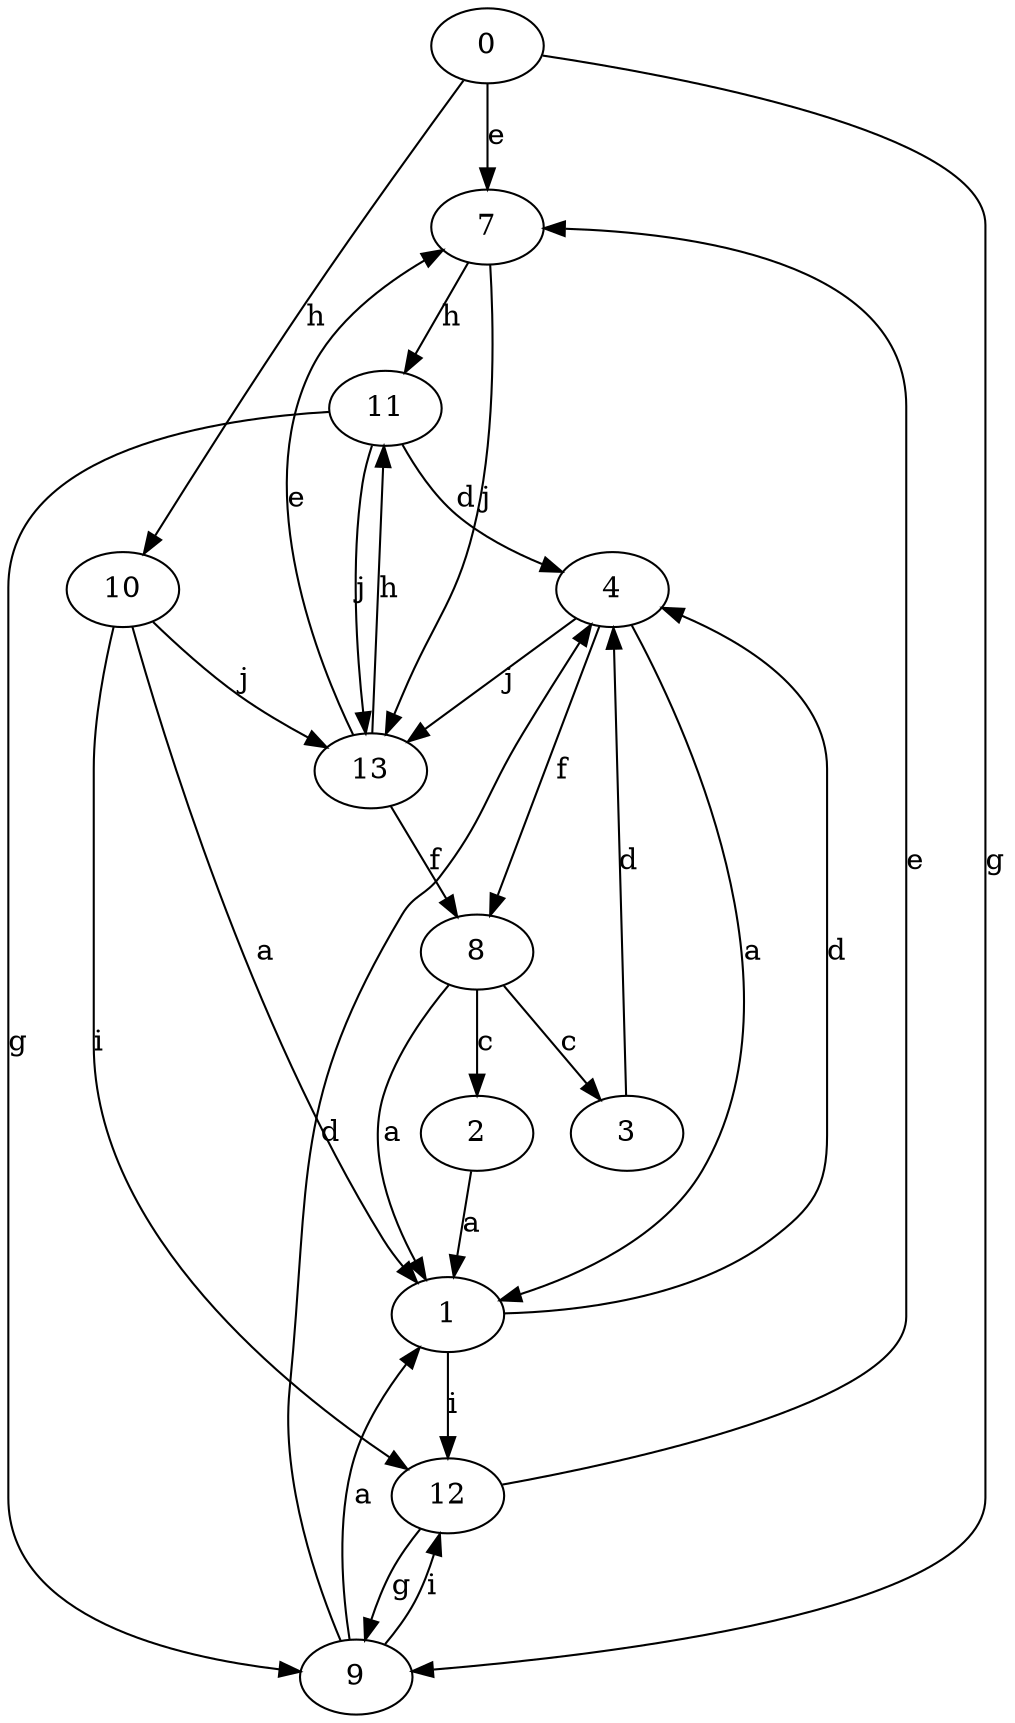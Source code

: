 strict digraph  {
0;
1;
2;
3;
4;
7;
8;
9;
10;
11;
12;
13;
0 -> 7  [label=e];
0 -> 9  [label=g];
0 -> 10  [label=h];
1 -> 4  [label=d];
1 -> 12  [label=i];
2 -> 1  [label=a];
3 -> 4  [label=d];
4 -> 1  [label=a];
4 -> 8  [label=f];
4 -> 13  [label=j];
7 -> 11  [label=h];
7 -> 13  [label=j];
8 -> 1  [label=a];
8 -> 2  [label=c];
8 -> 3  [label=c];
9 -> 1  [label=a];
9 -> 4  [label=d];
9 -> 12  [label=i];
10 -> 1  [label=a];
10 -> 12  [label=i];
10 -> 13  [label=j];
11 -> 4  [label=d];
11 -> 9  [label=g];
11 -> 13  [label=j];
12 -> 7  [label=e];
12 -> 9  [label=g];
13 -> 7  [label=e];
13 -> 8  [label=f];
13 -> 11  [label=h];
}
